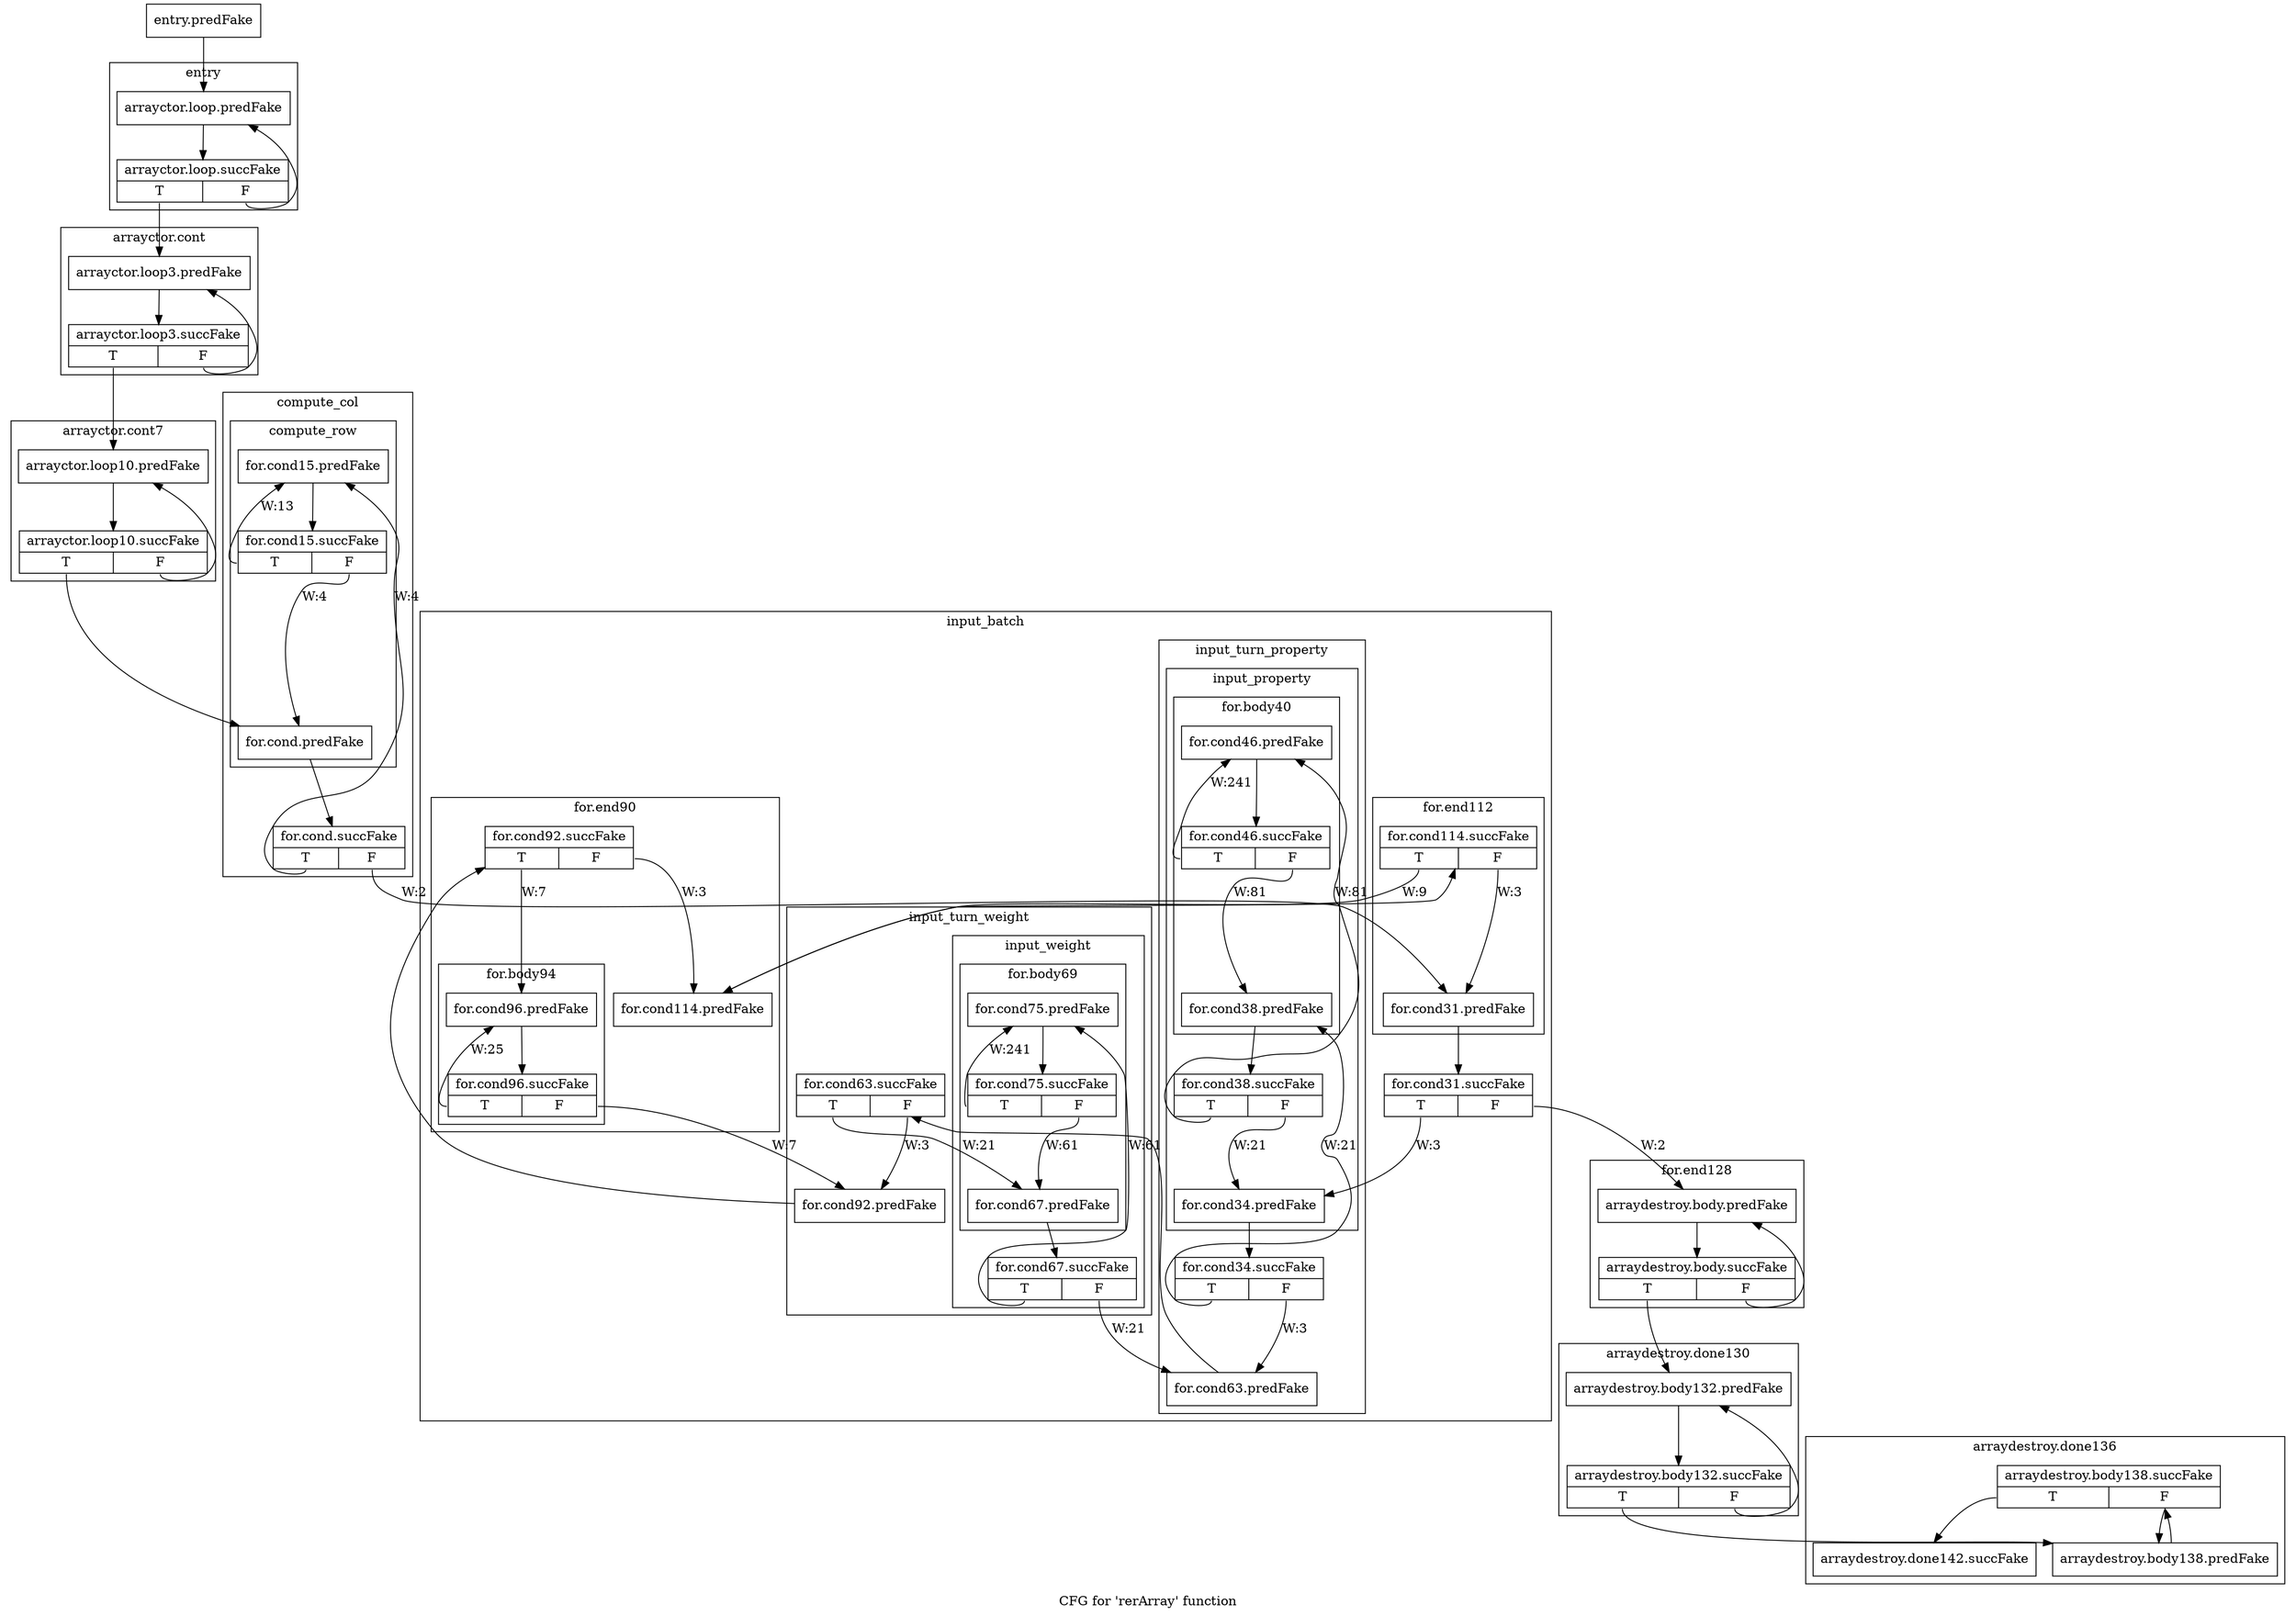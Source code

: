 digraph "CFG for 'rerArray' function" {
	label="CFG for 'rerArray' function";

	Node0x4a35cb0 [shape=record,filename="",linenumber="",label="{entry.predFake}"];
	Node0x4a35cb0 -> Node0x4a36c30[ callList="" memoryops="" filename="../../../systolic.cpp" execusionnum="1"];
	Node0x4aabce0 [shape=record,filename="../../../systolic.cpp",linenumber="76",label="{arraydestroy.done142.succFake}"];
subgraph cluster_0 {
	label="arraydestroy.done136";
	tripcount="0";
	invocationtime="2";

	Node0x4a38080 [shape=record,filename="../../../systolic.cpp",linenumber="76",label="{arraydestroy.body138.predFake}"];
	Node0x4a38080 -> Node0x4aabbf0[ callList="" memoryops="" filename="../../../systolic.cpp" execusionnum="0"];
	Node0x4aabbf0 [shape=record,filename="../../../systolic.cpp",linenumber="76",label="{arraydestroy.body138.succFake|{<s0>T|<s1>F}}"];
	Node0x4aabbf0:s0 -> Node0x4aabce0[ callList="" memoryops="" filename="../../../systolic.cpp" execusionnum="0"];
	Node0x4aabbf0:s1 -> Node0x4a38080;
}
subgraph cluster_1 {
	label="arraydestroy.done130";
	tripcount="0";
	invocationtime="2";

	Node0x4a37fe0 [shape=record,filename="../../../systolic.cpp",linenumber="76",label="{arraydestroy.body132.predFake}"];
	Node0x4a37fe0 -> Node0x4aaba10[ callList="" memoryops="" filename="../../../systolic.cpp" execusionnum="0"];
	Node0x4aaba10 [shape=record,filename="../../../systolic.cpp",linenumber="76",label="{arraydestroy.body132.succFake|{<s0>T|<s1>F}}"];
	Node0x4aaba10:s0 -> Node0x4a38080[ callList="" memoryops="" filename="../../../systolic.cpp" execusionnum="0"];
	Node0x4aaba10:s1 -> Node0x4a37fe0;
}
subgraph cluster_2 {
	label="for.end128";
	tripcount="0";
	invocationtime="2";

	Node0x4a37f40 [shape=record,filename="../../../systolic.cpp",linenumber="76",label="{arraydestroy.body.predFake}"];
	Node0x4a37f40 -> Node0x4aab7d0[ callList="" memoryops="" filename="../../../systolic.cpp" execusionnum="0"];
	Node0x4aab7d0 [shape=record,filename="../../../systolic.cpp",linenumber="76",label="{arraydestroy.body.succFake|{<s0>T|<s1>F}}"];
	Node0x4aab7d0:s0 -> Node0x4a37fe0[ callList="" memoryops="" filename="../../../systolic.cpp" execusionnum="0"];
	Node0x4aab7d0:s1 -> Node0x4a37f40;
}
subgraph cluster_3 {
	label="input_batch";
	tripcount="2";
	invocationtime="2";

subgraph cluster_3_0 {
	label="input_turn_property";
	tripcount="20";
	invocationtime="3";

subgraph cluster_3_0_0 {
	label="input_property";
	tripcount="80";
	invocationtime="21";

subgraph cluster_3_0_0_0 {
	label="for.body40";
	tripcount="240";
	invocationtime="81";

	Node0x4a37400 [shape=record,filename="../../../systolic.cpp",linenumber="44",label="{for.cond46.predFake}"];
	Node0x4a37400 -> Node0x4aaa2f0[ callList="" memoryops="" filename="../../../systolic.cpp" execusionnum="320"];
	Node0x4aaa2f0 [shape=record,filename="../../../systolic.cpp",linenumber="44",label="{for.cond46.succFake|{<s0>T|<s1>F}}"];
	Node0x4aaa2f0:s0 -> Node0x4a37400[label="W:241" callList="" memoryops="" filename="../../../systolic.cpp" execusionnum="240"];
	Node0x4aaa2f0:s1 -> Node0x4a37360[label="W:81" callList="" memoryops="" filename="../../../systolic.cpp" execusionnum="80"];
}
	Node0x4a37360 [shape=record,filename="../../../systolic.cpp",linenumber="41",label="{for.cond38.predFake}"];
	Node0x4a37360 -> Node0x4aaa130[ callList="" memoryops="" filename="../../../systolic.cpp" execusionnum="100"];
	Node0x4aaa130 [shape=record,filename="../../../systolic.cpp",linenumber="41",label="{for.cond38.succFake|{<s0>T|<s1>F}}"];
	Node0x4aaa130:s0 -> Node0x4a37400[label="W:81" callList="" memoryops="" filename="../../../systolic.cpp" execusionnum="80"];
	Node0x4aaa130:s1 -> Node0x4a37270[label="W:21" callList="" memoryops="" filename="../../../systolic.cpp" execusionnum="20"];
}
	Node0x4a37270 [shape=record,filename="../../../systolic.cpp",linenumber="38",label="{for.cond34.predFake}"];
	Node0x4a37270 -> Node0x4aa9f70[ callList="" memoryops="" filename="../../../systolic.cpp" execusionnum="22"];
	Node0x4aa9f70 [shape=record,filename="../../../systolic.cpp",linenumber="38",label="{for.cond34.succFake|{<s0>T|<s1>F}}"];
	Node0x4aa9f70:s0 -> Node0x4a37360[label="W:21" callList="" memoryops="" filename="../../../systolic.cpp" execusionnum="20"];
	Node0x4aa9f70:s1 -> Node0x4a376d0[label="W:3" callList="" memoryops="" filename="../../../systolic.cpp" execusionnum="2"];
}
subgraph cluster_3_1 {
	label="input_turn_weight";
	tripcount="20";
	invocationtime="3";

subgraph cluster_3_1_0 {
	label="input_weight";
	tripcount="60";
	invocationtime="21";

subgraph cluster_3_1_0_0 {
	label="for.body69";
	tripcount="240";
	invocationtime="61";

	Node0x4a37860 [shape=record,filename="../../../systolic.cpp",linenumber="58",label="{for.cond75.predFake}"];
	Node0x4a37860 -> Node0x4aaac40[ callList="" memoryops="" filename="../../../systolic.cpp" execusionnum="300"];
	Node0x4aaac40 [shape=record,filename="../../../systolic.cpp",linenumber="58",label="{for.cond75.succFake|{<s0>T|<s1>F}}"];
	Node0x4aaac40:s0 -> Node0x4a37860[label="W:241" callList="" memoryops="" filename="../../../systolic.cpp" execusionnum="240"];
	Node0x4aaac40:s1 -> Node0x4a377c0[label="W:61" callList="" memoryops="" filename="../../../systolic.cpp" execusionnum="60"];
}
	Node0x4a377c0 [shape=record,filename="../../../systolic.cpp",linenumber="55",label="{for.cond67.predFake}"];
	Node0x4a377c0 -> Node0x4aaa670[ callList="" memoryops="" filename="../../../systolic.cpp" execusionnum="80"];
	Node0x4aaa670 [shape=record,filename="../../../systolic.cpp",linenumber="55",label="{for.cond67.succFake|{<s0>T|<s1>F}}"];
	Node0x4aaa670:s0 -> Node0x4a37860[label="W:61" callList="" memoryops="" filename="../../../systolic.cpp" execusionnum="60"];
	Node0x4aaa670:s1 -> Node0x4a376d0[label="W:21" callList="" memoryops="" filename="../../../systolic.cpp" execusionnum="20"];
}
	Node0x4a376d0 [shape=record,filename="../../../systolic.cpp",linenumber="52",label="{for.cond63.predFake}"];
	Node0x4a376d0 -> Node0x4aaa4b0[ callList="" memoryops="" filename="../../../systolic.cpp" execusionnum="22"];
	Node0x4aaa4b0 [shape=record,filename="../../../systolic.cpp",linenumber="52",label="{for.cond63.succFake|{<s0>T|<s1>F}}"];
	Node0x4aaa4b0:s0 -> Node0x4a377c0[label="W:21" callList="" memoryops="" filename="../../../systolic.cpp" execusionnum="20"];
	Node0x4aaa4b0:s1 -> Node0x4a37ae0[label="W:3" callList="" memoryops="" filename="../../../systolic.cpp" execusionnum="2"];
}
subgraph cluster_3_2 {
	label="for.end90";
	tripcount="6";
	invocationtime="3";

subgraph cluster_3_2_0 {
	label="for.body94";
	tripcount="24";
	invocationtime="7";

	Node0x4a37b80 [shape=record,filename="../../../systolic.cpp",linenumber="66",label="{for.cond96.predFake}"];
	Node0x4a37b80 -> Node0x4aab3d0[ callList="" memoryops="" filename="../../../systolic.cpp" execusionnum="30"];
	Node0x4aab3d0 [shape=record,filename="../../../systolic.cpp",linenumber="66",label="{for.cond96.succFake|{<s0>T|<s1>F}}"];
	Node0x4aab3d0:s0 -> Node0x4a37b80[label="W:25" callList="" memoryops="; buff_write:68" filename="../../../systolic.cpp" execusionnum="24"];
	Node0x4aab3d0:s1 -> Node0x4a37ae0[label="W:7" callList="" memoryops="" filename="../../../systolic.cpp" execusionnum="6"];
}
	Node0x4a37ae0 [shape=record,filename="../../../systolic.cpp",linenumber="64",label="{for.cond92.predFake}"];
	Node0x4a37ae0 -> Node0x4aaae00[ callList="" memoryops="" filename="../../../systolic.cpp" execusionnum="8"];
	Node0x4aaae00 [shape=record,filename="../../../systolic.cpp",linenumber="64",label="{for.cond92.succFake|{<s0>T|<s1>F}}"];
	Node0x4aaae00:s0 -> Node0x4a37b80[label="W:7" callList="" memoryops="" filename="../../../systolic.cpp" execusionnum="6"];
	Node0x4aaae00:s1 -> Node0x4a37d60[label="W:3" callList="" memoryops="" filename="../../../systolic.cpp" execusionnum="2"];
}
subgraph cluster_3_3 {
	label="for.end112";
	tripcount="8";
	invocationtime="3";

	Node0x4a37d60 [shape=record,filename="../../../systolic.cpp",linenumber="71",label="{for.cond114.predFake}"];
	Node0x4a37d60 -> Node0x4aab5d0[ callList="" memoryops="" filename="../../../systolic.cpp" execusionnum="10"];
	Node0x4aab5d0 [shape=record,filename="../../../systolic.cpp",linenumber="71",label="{for.cond114.succFake|{<s0>T|<s1>F}}"];
	Node0x4aab5d0:s0 -> Node0x4a37d60[label="W:9" callList="" memoryops="" filename="../../../systolic.cpp" execusionnum="8"];
	Node0x4aab5d0:s1 -> Node0x4a37180[label="W:3" callList="" memoryops="" filename="../../../systolic.cpp" execusionnum="2"];
}
	Node0x4a37180 [shape=record,filename="../../../systolic.cpp",linenumber="35",label="{for.cond31.predFake}"];
	Node0x4a37180 -> Node0x4aa9db0[ callList="" memoryops="" filename="../../../systolic.cpp" execusionnum="3"];
	Node0x4aa9db0 [shape=record,filename="../../../systolic.cpp",linenumber="35",label="{for.cond31.succFake|{<s0>T|<s1>F}}"];
	Node0x4aa9db0:s0 -> Node0x4a37270[label="W:3" callList="" memoryops="" filename="../../../systolic.cpp" execusionnum="2"];
	Node0x4aa9db0:s1 -> Node0x4a37f40[label="W:2" callList="" memoryops="" filename="../../../systolic.cpp" execusionnum="1"];
}
subgraph cluster_4 {
	label="compute_col";
	tripcount="3";
	invocationtime="1";

subgraph cluster_4_0 {
	label="compute_row";
	tripcount="12";
	invocationtime="4";

	Node0x4a36f50 [shape=record,filename="../../../systolic.cpp",linenumber="29",label="{for.cond15.predFake}"];
	Node0x4a36f50 -> Node0x4aa9930[ callList="" memoryops="" filename="../../../systolic.cpp" execusionnum="15"];
	Node0x4aa9930 [shape=record,filename="../../../systolic.cpp",linenumber="29",label="{for.cond15.succFake|{<s0>T|<s1>F}}"];
	Node0x4aa9930:s0 -> Node0x4a36f50[label="W:13" callList="3:31" memoryops="" filename="../../../systolic.cpp" execusionnum="12"];
	Node0x4aa9930:s1 -> Node0x4a36e60[label="W:4" callList="" memoryops="" filename="../../../systolic.cpp" execusionnum="3"];
}
	Node0x4a36e60 [shape=record,filename="../../../systolic.cpp",linenumber="26",label="{for.cond.predFake}"];
	Node0x4a36e60 -> Node0x4aa7ab0[ callList="" memoryops="" filename="../../../systolic.cpp" execusionnum="4"];
	Node0x4aa7ab0 [shape=record,filename="../../../systolic.cpp",linenumber="26",label="{for.cond.succFake|{<s0>T|<s1>F}}"];
	Node0x4aa7ab0:s0 -> Node0x4a36f50[label="W:4" callList="" memoryops="" filename="../../../systolic.cpp" execusionnum="3"];
	Node0x4aa7ab0:s1 -> Node0x4a37180[label="W:2" callList="" memoryops="" filename="../../../systolic.cpp" execusionnum="1"];
}
subgraph cluster_5 {
	label="arrayctor.cont7";
	tripcount="0";
	invocationtime="1";

	Node0x4a36d70 [shape=record,filename="../../../systolic.cpp",linenumber="22",label="{arrayctor.loop10.predFake}"];
	Node0x4a36d70 -> Node0x4aa95e0[ callList="" memoryops="" filename="../../../systolic.cpp" execusionnum="0"];
	Node0x4aa95e0 [shape=record,filename="../../../systolic.cpp",linenumber="22",label="{arrayctor.loop10.succFake|{<s0>T|<s1>F}}"];
	Node0x4aa95e0:s0 -> Node0x4a36e60[ callList="" memoryops="" filename="../../../systolic.cpp" execusionnum="0"];
	Node0x4aa95e0:s1 -> Node0x4a36d70;
}
subgraph cluster_6 {
	label="arrayctor.cont";
	tripcount="0";
	invocationtime="1";

	Node0x4a36cd0 [shape=record,filename="../../../systolic.cpp",linenumber="21",label="{arrayctor.loop3.predFake}"];
	Node0x4a36cd0 -> Node0x4aa93a0[ callList="" memoryops="" filename="../../../systolic.cpp" execusionnum="0"];
	Node0x4aa93a0 [shape=record,filename="../../../systolic.cpp",linenumber="21",label="{arrayctor.loop3.succFake|{<s0>T|<s1>F}}"];
	Node0x4aa93a0:s0 -> Node0x4a36d70[ callList="" memoryops="" filename="../../../systolic.cpp" execusionnum="0"];
	Node0x4aa93a0:s1 -> Node0x4a36cd0;
}
subgraph cluster_7 {
	label="entry";
	tripcount="0";
	invocationtime="1";

	Node0x4a36c30 [shape=record,filename="../../../systolic.cpp",linenumber="20",label="{arrayctor.loop.predFake}"];
	Node0x4a36c30 -> Node0x4aa9170[ callList="" memoryops="" filename="../../../systolic.cpp" execusionnum="0"];
	Node0x4aa9170 [shape=record,filename="../../../systolic.cpp",linenumber="20",label="{arrayctor.loop.succFake|{<s0>T|<s1>F}}"];
	Node0x4aa9170:s0 -> Node0x4a36cd0[ callList="" memoryops="" filename="../../../systolic.cpp" execusionnum="0"];
	Node0x4aa9170:s1 -> Node0x4a36c30;
}
}
